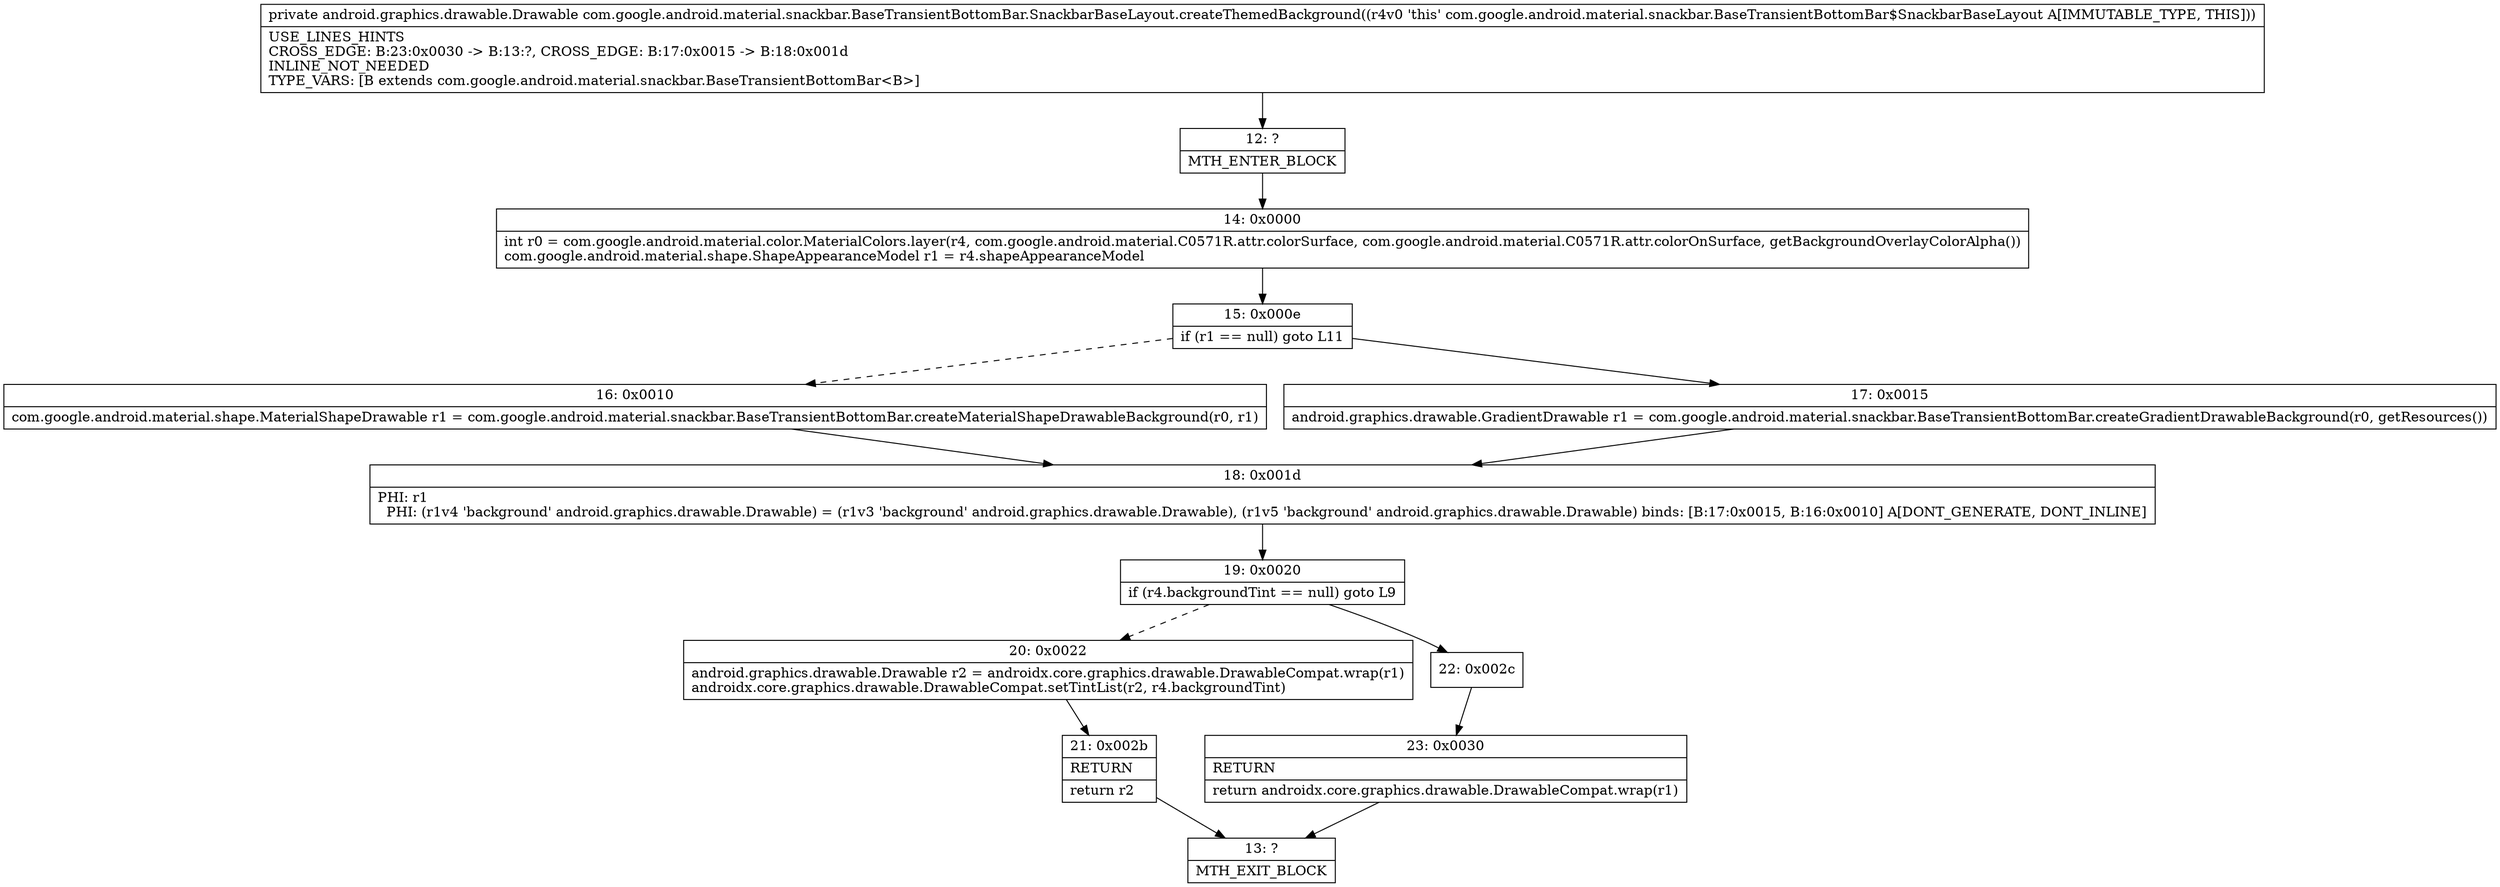 digraph "CFG forcom.google.android.material.snackbar.BaseTransientBottomBar.SnackbarBaseLayout.createThemedBackground()Landroid\/graphics\/drawable\/Drawable;" {
Node_12 [shape=record,label="{12\:\ ?|MTH_ENTER_BLOCK\l}"];
Node_14 [shape=record,label="{14\:\ 0x0000|int r0 = com.google.android.material.color.MaterialColors.layer(r4, com.google.android.material.C0571R.attr.colorSurface, com.google.android.material.C0571R.attr.colorOnSurface, getBackgroundOverlayColorAlpha())\lcom.google.android.material.shape.ShapeAppearanceModel r1 = r4.shapeAppearanceModel\l}"];
Node_15 [shape=record,label="{15\:\ 0x000e|if (r1 == null) goto L11\l}"];
Node_16 [shape=record,label="{16\:\ 0x0010|com.google.android.material.shape.MaterialShapeDrawable r1 = com.google.android.material.snackbar.BaseTransientBottomBar.createMaterialShapeDrawableBackground(r0, r1)\l}"];
Node_18 [shape=record,label="{18\:\ 0x001d|PHI: r1 \l  PHI: (r1v4 'background' android.graphics.drawable.Drawable) = (r1v3 'background' android.graphics.drawable.Drawable), (r1v5 'background' android.graphics.drawable.Drawable) binds: [B:17:0x0015, B:16:0x0010] A[DONT_GENERATE, DONT_INLINE]\l}"];
Node_19 [shape=record,label="{19\:\ 0x0020|if (r4.backgroundTint == null) goto L9\l}"];
Node_20 [shape=record,label="{20\:\ 0x0022|android.graphics.drawable.Drawable r2 = androidx.core.graphics.drawable.DrawableCompat.wrap(r1)\landroidx.core.graphics.drawable.DrawableCompat.setTintList(r2, r4.backgroundTint)\l}"];
Node_21 [shape=record,label="{21\:\ 0x002b|RETURN\l|return r2\l}"];
Node_13 [shape=record,label="{13\:\ ?|MTH_EXIT_BLOCK\l}"];
Node_22 [shape=record,label="{22\:\ 0x002c}"];
Node_23 [shape=record,label="{23\:\ 0x0030|RETURN\l|return androidx.core.graphics.drawable.DrawableCompat.wrap(r1)\l}"];
Node_17 [shape=record,label="{17\:\ 0x0015|android.graphics.drawable.GradientDrawable r1 = com.google.android.material.snackbar.BaseTransientBottomBar.createGradientDrawableBackground(r0, getResources())\l}"];
MethodNode[shape=record,label="{private android.graphics.drawable.Drawable com.google.android.material.snackbar.BaseTransientBottomBar.SnackbarBaseLayout.createThemedBackground((r4v0 'this' com.google.android.material.snackbar.BaseTransientBottomBar$SnackbarBaseLayout A[IMMUTABLE_TYPE, THIS]))  | USE_LINES_HINTS\lCROSS_EDGE: B:23:0x0030 \-\> B:13:?, CROSS_EDGE: B:17:0x0015 \-\> B:18:0x001d\lINLINE_NOT_NEEDED\lTYPE_VARS: [B extends com.google.android.material.snackbar.BaseTransientBottomBar\<B\>]\l}"];
MethodNode -> Node_12;Node_12 -> Node_14;
Node_14 -> Node_15;
Node_15 -> Node_16[style=dashed];
Node_15 -> Node_17;
Node_16 -> Node_18;
Node_18 -> Node_19;
Node_19 -> Node_20[style=dashed];
Node_19 -> Node_22;
Node_20 -> Node_21;
Node_21 -> Node_13;
Node_22 -> Node_23;
Node_23 -> Node_13;
Node_17 -> Node_18;
}

